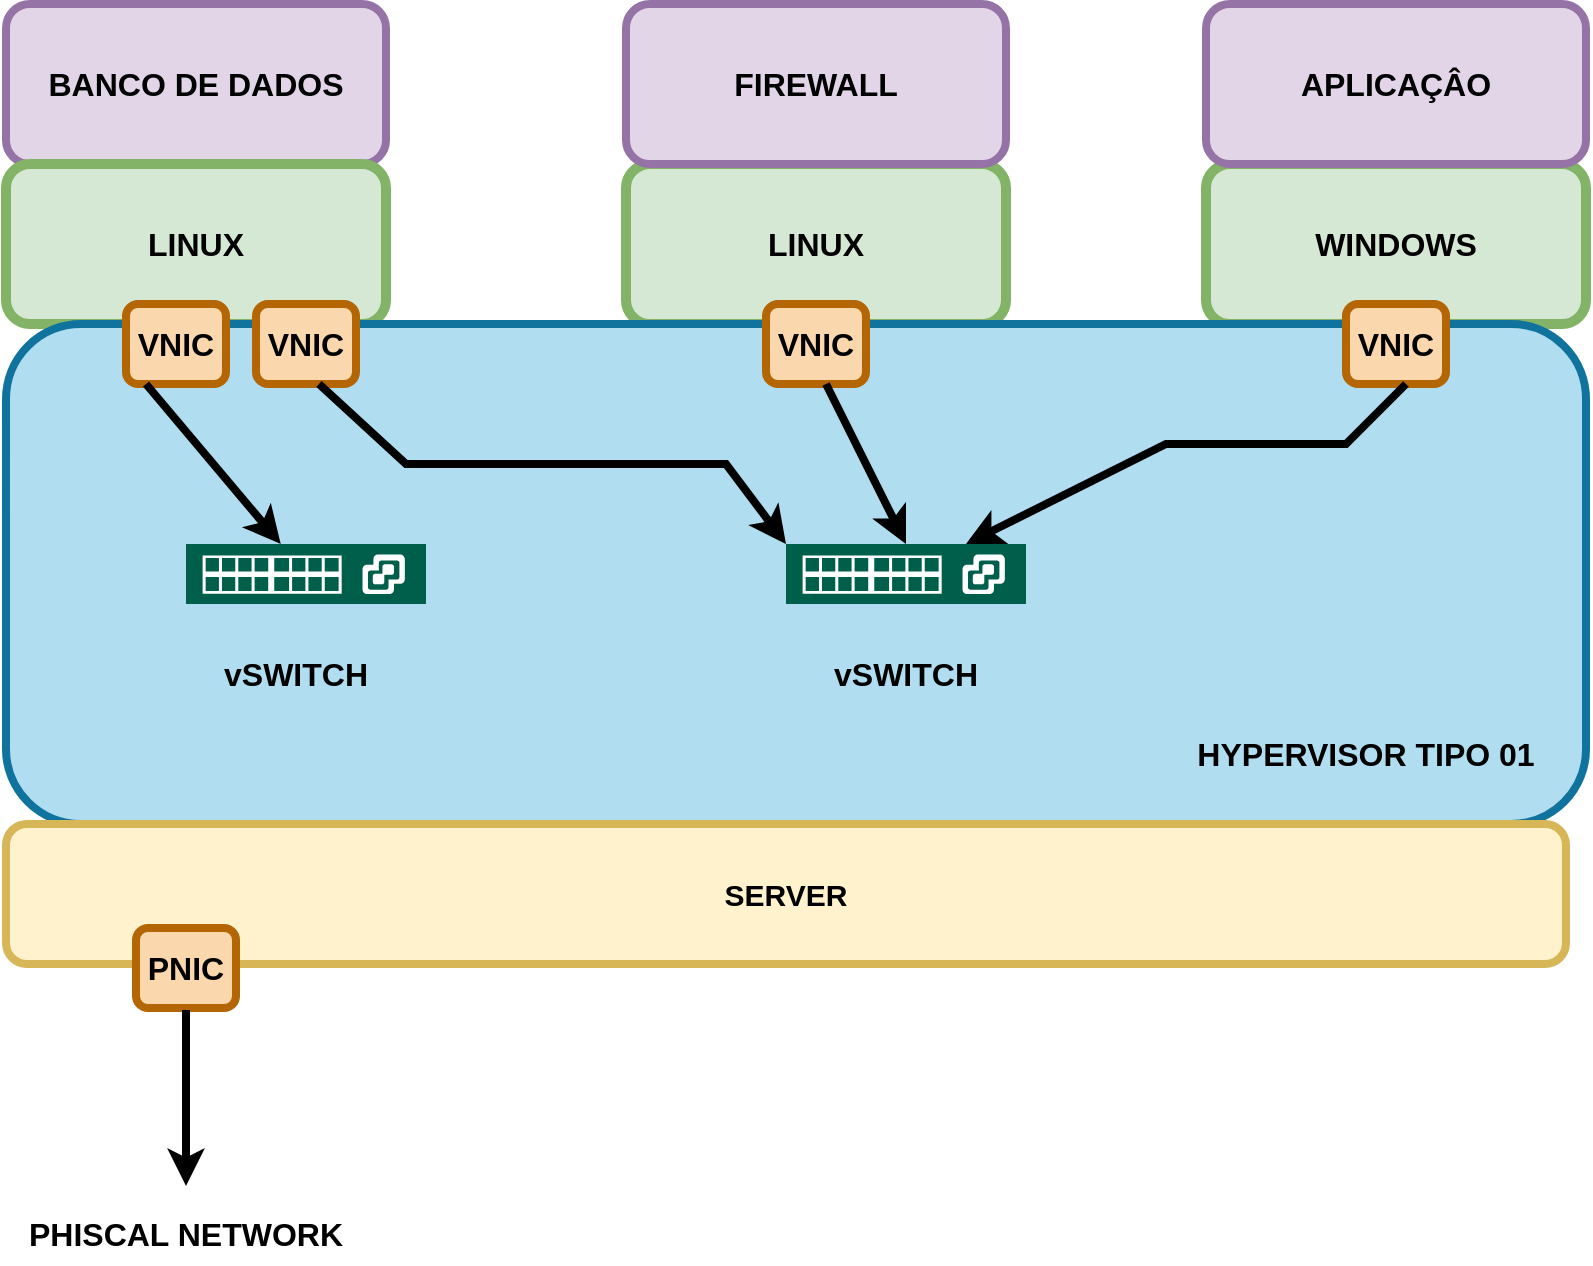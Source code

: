 <mxfile version="22.1.17" type="device">
  <diagram name="Página-1" id="IiPdPqfwd_iDcYK5Jq2p">
    <mxGraphModel dx="1194" dy="716" grid="1" gridSize="10" guides="1" tooltips="1" connect="1" arrows="1" fold="1" page="1" pageScale="1" pageWidth="827" pageHeight="1169" math="0" shadow="0">
      <root>
        <mxCell id="0" />
        <mxCell id="1" parent="0" />
        <mxCell id="HDuJwo9p4HTDJCVhy_ew-1" value="BANCO DE DADOS" style="rounded=1;whiteSpace=wrap;html=1;strokeWidth=4;fillColor=#e1d5e7;strokeColor=#9673a6;fontStyle=1;fontSize=16;" vertex="1" parent="1">
          <mxGeometry x="50" y="120" width="190" height="80" as="geometry" />
        </mxCell>
        <mxCell id="HDuJwo9p4HTDJCVhy_ew-2" value="LINUX" style="rounded=1;whiteSpace=wrap;html=1;fillColor=#d5e8d4;strokeColor=#82b366;strokeWidth=5;fontSize=16;fontStyle=1" vertex="1" parent="1">
          <mxGeometry x="50" y="200" width="190" height="80" as="geometry" />
        </mxCell>
        <mxCell id="HDuJwo9p4HTDJCVhy_ew-3" value="LINUX" style="rounded=1;whiteSpace=wrap;html=1;fillColor=#d5e8d4;strokeColor=#82b366;strokeWidth=5;fontSize=16;fontStyle=1" vertex="1" parent="1">
          <mxGeometry x="360" y="200" width="190" height="80" as="geometry" />
        </mxCell>
        <mxCell id="HDuJwo9p4HTDJCVhy_ew-4" value="FIREWALL" style="rounded=1;whiteSpace=wrap;html=1;strokeWidth=4;fillColor=#e1d5e7;strokeColor=#9673a6;fontStyle=1;fontSize=16;" vertex="1" parent="1">
          <mxGeometry x="360" y="120" width="190" height="80" as="geometry" />
        </mxCell>
        <mxCell id="HDuJwo9p4HTDJCVhy_ew-5" value="WINDOWS" style="rounded=1;whiteSpace=wrap;html=1;fillColor=#d5e8d4;strokeColor=#82b366;strokeWidth=5;fontSize=16;fontStyle=1" vertex="1" parent="1">
          <mxGeometry x="650" y="200" width="190" height="80" as="geometry" />
        </mxCell>
        <mxCell id="HDuJwo9p4HTDJCVhy_ew-6" value="APLICAÇÂO" style="rounded=1;whiteSpace=wrap;html=1;strokeWidth=4;fillColor=#e1d5e7;strokeColor=#9673a6;fontStyle=1;fontSize=16;" vertex="1" parent="1">
          <mxGeometry x="650" y="120" width="190" height="80" as="geometry" />
        </mxCell>
        <mxCell id="HDuJwo9p4HTDJCVhy_ew-7" value="" style="rounded=1;whiteSpace=wrap;html=1;strokeWidth=4;fillColor=#b1ddf0;strokeColor=#10739e;" vertex="1" parent="1">
          <mxGeometry x="50" y="280" width="790" height="250" as="geometry" />
        </mxCell>
        <mxCell id="HDuJwo9p4HTDJCVhy_ew-8" value="" style="sketch=0;pointerEvents=1;shadow=0;dashed=0;html=1;strokeColor=none;fillColor=#005F4B;labelPosition=center;verticalLabelPosition=bottom;verticalAlign=top;align=center;outlineConnect=0;shape=mxgraph.veeam2.vmware_vswitch;" vertex="1" parent="1">
          <mxGeometry x="140" y="390" width="120" height="30" as="geometry" />
        </mxCell>
        <mxCell id="HDuJwo9p4HTDJCVhy_ew-10" value="" style="sketch=0;pointerEvents=1;shadow=0;dashed=0;html=1;strokeColor=none;fillColor=#005F4B;labelPosition=center;verticalLabelPosition=bottom;verticalAlign=top;align=center;outlineConnect=0;shape=mxgraph.veeam2.vmware_vswitch;" vertex="1" parent="1">
          <mxGeometry x="440" y="390" width="120" height="30" as="geometry" />
        </mxCell>
        <mxCell id="HDuJwo9p4HTDJCVhy_ew-11" value="VNIC" style="rounded=1;whiteSpace=wrap;html=1;fillColor=#fad7ac;strokeColor=#b46504;strokeWidth=4;fontStyle=1;fontSize=16;" vertex="1" parent="1">
          <mxGeometry x="110" y="270" width="50" height="40" as="geometry" />
        </mxCell>
        <mxCell id="HDuJwo9p4HTDJCVhy_ew-12" value="VNIC" style="rounded=1;whiteSpace=wrap;html=1;fillColor=#fad7ac;strokeColor=#b46504;strokeWidth=4;fontStyle=1;fontSize=16;" vertex="1" parent="1">
          <mxGeometry x="175" y="270" width="50" height="40" as="geometry" />
        </mxCell>
        <mxCell id="HDuJwo9p4HTDJCVhy_ew-13" value="VNIC" style="rounded=1;whiteSpace=wrap;html=1;fillColor=#fad7ac;strokeColor=#b46504;strokeWidth=4;fontStyle=1;fontSize=16;" vertex="1" parent="1">
          <mxGeometry x="430" y="270" width="50" height="40" as="geometry" />
        </mxCell>
        <mxCell id="HDuJwo9p4HTDJCVhy_ew-14" value="VNIC" style="rounded=1;whiteSpace=wrap;html=1;fillColor=#fad7ac;strokeColor=#b46504;strokeWidth=4;fontStyle=1;fontSize=16;" vertex="1" parent="1">
          <mxGeometry x="720" y="270" width="50" height="40" as="geometry" />
        </mxCell>
        <mxCell id="HDuJwo9p4HTDJCVhy_ew-16" value="" style="endArrow=classic;html=1;rounded=0;fontStyle=0;strokeWidth=4;" edge="1" parent="1" target="HDuJwo9p4HTDJCVhy_ew-8">
          <mxGeometry width="50" height="50" relative="1" as="geometry">
            <mxPoint x="120" y="310" as="sourcePoint" />
            <mxPoint x="210" y="350" as="targetPoint" />
          </mxGeometry>
        </mxCell>
        <mxCell id="HDuJwo9p4HTDJCVhy_ew-17" value="" style="endArrow=classic;html=1;rounded=0;fontStyle=0;strokeWidth=4;" edge="1" parent="1">
          <mxGeometry width="50" height="50" relative="1" as="geometry">
            <mxPoint x="206.5" y="310" as="sourcePoint" />
            <mxPoint x="440" y="390" as="targetPoint" />
            <Array as="points">
              <mxPoint x="250" y="350" />
              <mxPoint x="410" y="350" />
            </Array>
          </mxGeometry>
        </mxCell>
        <mxCell id="HDuJwo9p4HTDJCVhy_ew-18" value="" style="endArrow=classic;html=1;rounded=0;strokeWidth=4;" edge="1" parent="1">
          <mxGeometry width="50" height="50" relative="1" as="geometry">
            <mxPoint x="460" y="310" as="sourcePoint" />
            <mxPoint x="500" y="390" as="targetPoint" />
          </mxGeometry>
        </mxCell>
        <mxCell id="HDuJwo9p4HTDJCVhy_ew-19" value="" style="endArrow=classic;html=1;rounded=0;strokeWidth=4;" edge="1" parent="1" target="HDuJwo9p4HTDJCVhy_ew-10">
          <mxGeometry width="50" height="50" relative="1" as="geometry">
            <mxPoint x="750" y="310" as="sourcePoint" />
            <mxPoint x="560" y="380" as="targetPoint" />
            <Array as="points">
              <mxPoint x="720" y="340" />
              <mxPoint x="630" y="340" />
            </Array>
          </mxGeometry>
        </mxCell>
        <mxCell id="HDuJwo9p4HTDJCVhy_ew-20" value="vSWITCH" style="text;html=1;strokeColor=none;fillColor=none;align=center;verticalAlign=middle;whiteSpace=wrap;rounded=0;fontStyle=1;fontSize=16;" vertex="1" parent="1">
          <mxGeometry x="165" y="440" width="60" height="30" as="geometry" />
        </mxCell>
        <mxCell id="HDuJwo9p4HTDJCVhy_ew-21" value="vSWITCH" style="text;html=1;strokeColor=none;fillColor=none;align=center;verticalAlign=middle;whiteSpace=wrap;rounded=0;fontStyle=1;fontSize=16;" vertex="1" parent="1">
          <mxGeometry x="470" y="440" width="60" height="30" as="geometry" />
        </mxCell>
        <mxCell id="HDuJwo9p4HTDJCVhy_ew-22" value="HYPERVISOR TIPO 01" style="text;html=1;strokeColor=none;fillColor=none;align=center;verticalAlign=middle;whiteSpace=wrap;rounded=0;fontStyle=1;fontSize=16;" vertex="1" parent="1">
          <mxGeometry x="640" y="480" width="180" height="30" as="geometry" />
        </mxCell>
        <mxCell id="HDuJwo9p4HTDJCVhy_ew-23" value="SERVER" style="rounded=1;whiteSpace=wrap;html=1;fillColor=#fff2cc;strokeColor=#d6b656;strokeWidth=4;fontStyle=1;fontSize=15;" vertex="1" parent="1">
          <mxGeometry x="50" y="530" width="780" height="70" as="geometry" />
        </mxCell>
        <mxCell id="HDuJwo9p4HTDJCVhy_ew-24" value="PNIC" style="rounded=1;whiteSpace=wrap;html=1;fillColor=#fad7ac;strokeColor=#b46504;strokeWidth=4;fontStyle=1;fontSize=16;" vertex="1" parent="1">
          <mxGeometry x="115" y="582" width="50" height="40" as="geometry" />
        </mxCell>
        <mxCell id="HDuJwo9p4HTDJCVhy_ew-25" value="" style="endArrow=classic;html=1;rounded=0;fontSize=14;strokeWidth=4;" edge="1" parent="1">
          <mxGeometry width="50" height="50" relative="1" as="geometry">
            <mxPoint x="140" y="623" as="sourcePoint" />
            <mxPoint x="140" y="711" as="targetPoint" />
          </mxGeometry>
        </mxCell>
        <mxCell id="HDuJwo9p4HTDJCVhy_ew-26" value="PHISCAL NETWORK" style="text;html=1;strokeColor=none;fillColor=none;align=center;verticalAlign=middle;whiteSpace=wrap;rounded=0;fontStyle=1;fontSize=16;" vertex="1" parent="1">
          <mxGeometry x="58.25" y="720" width="163.5" height="30" as="geometry" />
        </mxCell>
      </root>
    </mxGraphModel>
  </diagram>
</mxfile>
